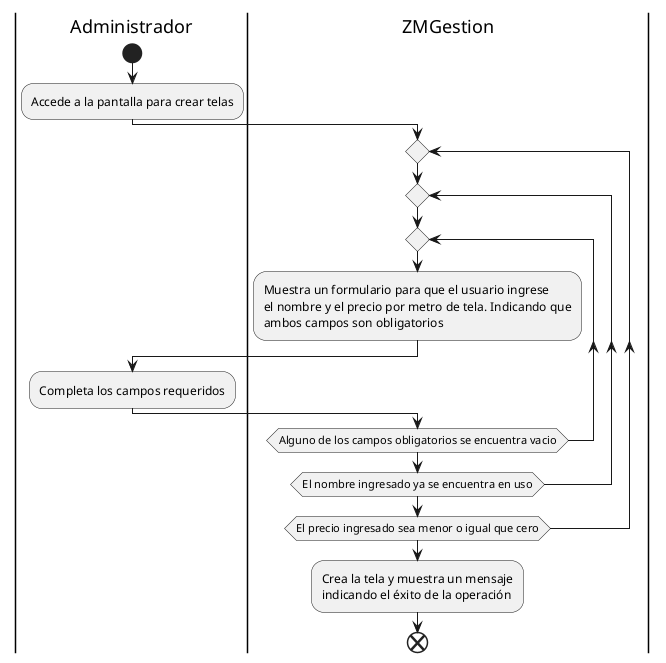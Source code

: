 @startuml crearTela
|Administrador|
start 
:Accede a la pantalla para crear telas;
|ZMGestion|
repeat
repeat
repeat
:Muestra un formulario para que el usuario ingrese
el nombre y el precio por metro de tela. Indicando que
ambos campos son obligatorios;
|Administrador|
:Completa los campos requeridos;
|ZMGestion|
repeat while(Alguno de los campos obligatorios se encuentra vacio)
repeat while(El nombre ingresado ya se encuentra en uso)
repeat while(El precio ingresado sea menor o igual que cero)
:Crea la tela y muestra un mensaje 
indicando el éxito de la operación;
end
@enduml